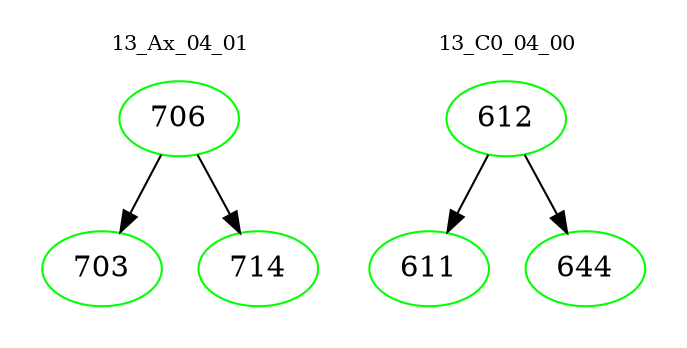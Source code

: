 digraph{
subgraph cluster_0 {
color = white
label = "13_Ax_04_01";
fontsize=10;
T0_706 [label="706", color="green"]
T0_706 -> T0_703 [color="black"]
T0_703 [label="703", color="green"]
T0_706 -> T0_714 [color="black"]
T0_714 [label="714", color="green"]
}
subgraph cluster_1 {
color = white
label = "13_C0_04_00";
fontsize=10;
T1_612 [label="612", color="green"]
T1_612 -> T1_611 [color="black"]
T1_611 [label="611", color="green"]
T1_612 -> T1_644 [color="black"]
T1_644 [label="644", color="green"]
}
}
